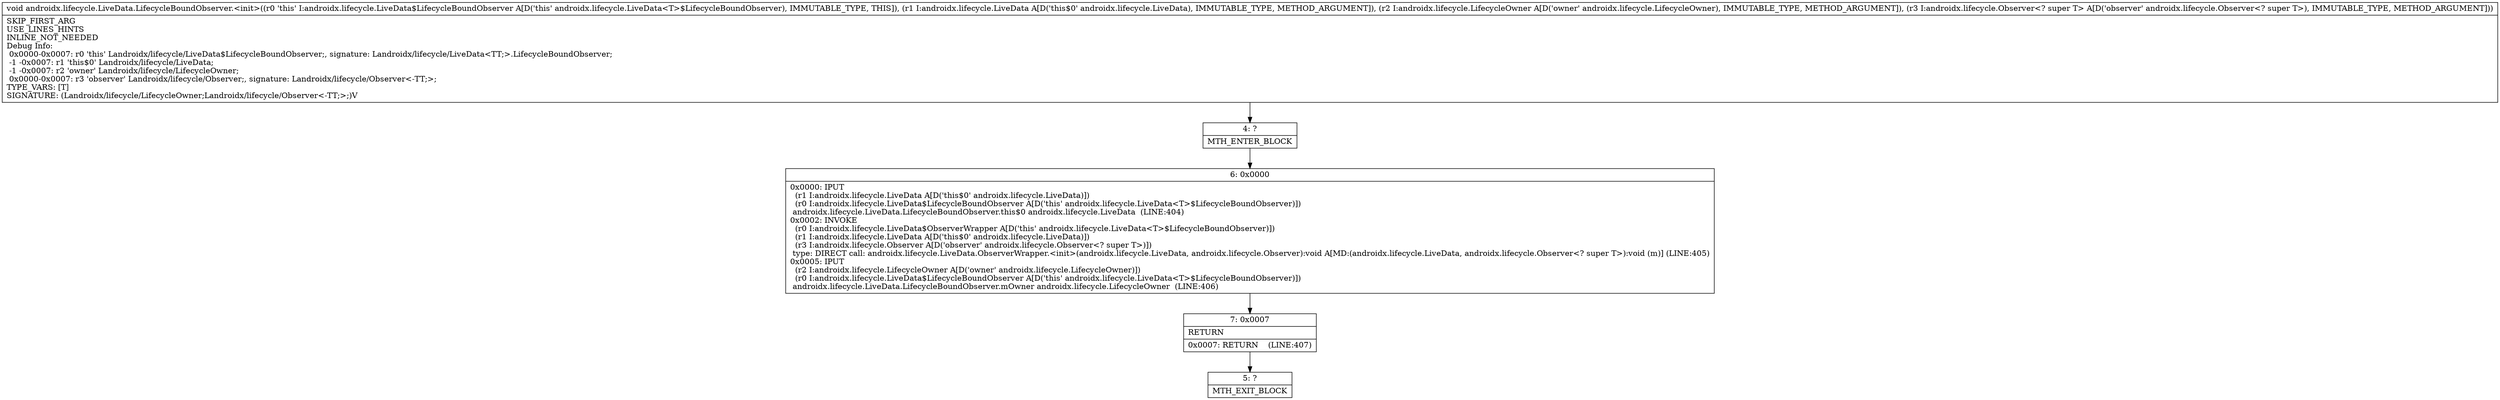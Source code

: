 digraph "CFG forandroidx.lifecycle.LiveData.LifecycleBoundObserver.\<init\>(Landroidx\/lifecycle\/LiveData;Landroidx\/lifecycle\/LifecycleOwner;Landroidx\/lifecycle\/Observer;)V" {
Node_4 [shape=record,label="{4\:\ ?|MTH_ENTER_BLOCK\l}"];
Node_6 [shape=record,label="{6\:\ 0x0000|0x0000: IPUT  \l  (r1 I:androidx.lifecycle.LiveData A[D('this$0' androidx.lifecycle.LiveData)])\l  (r0 I:androidx.lifecycle.LiveData$LifecycleBoundObserver A[D('this' androidx.lifecycle.LiveData\<T\>$LifecycleBoundObserver)])\l androidx.lifecycle.LiveData.LifecycleBoundObserver.this$0 androidx.lifecycle.LiveData  (LINE:404)\l0x0002: INVOKE  \l  (r0 I:androidx.lifecycle.LiveData$ObserverWrapper A[D('this' androidx.lifecycle.LiveData\<T\>$LifecycleBoundObserver)])\l  (r1 I:androidx.lifecycle.LiveData A[D('this$0' androidx.lifecycle.LiveData)])\l  (r3 I:androidx.lifecycle.Observer A[D('observer' androidx.lifecycle.Observer\<? super T\>)])\l type: DIRECT call: androidx.lifecycle.LiveData.ObserverWrapper.\<init\>(androidx.lifecycle.LiveData, androidx.lifecycle.Observer):void A[MD:(androidx.lifecycle.LiveData, androidx.lifecycle.Observer\<? super T\>):void (m)] (LINE:405)\l0x0005: IPUT  \l  (r2 I:androidx.lifecycle.LifecycleOwner A[D('owner' androidx.lifecycle.LifecycleOwner)])\l  (r0 I:androidx.lifecycle.LiveData$LifecycleBoundObserver A[D('this' androidx.lifecycle.LiveData\<T\>$LifecycleBoundObserver)])\l androidx.lifecycle.LiveData.LifecycleBoundObserver.mOwner androidx.lifecycle.LifecycleOwner  (LINE:406)\l}"];
Node_7 [shape=record,label="{7\:\ 0x0007|RETURN\l|0x0007: RETURN    (LINE:407)\l}"];
Node_5 [shape=record,label="{5\:\ ?|MTH_EXIT_BLOCK\l}"];
MethodNode[shape=record,label="{void androidx.lifecycle.LiveData.LifecycleBoundObserver.\<init\>((r0 'this' I:androidx.lifecycle.LiveData$LifecycleBoundObserver A[D('this' androidx.lifecycle.LiveData\<T\>$LifecycleBoundObserver), IMMUTABLE_TYPE, THIS]), (r1 I:androidx.lifecycle.LiveData A[D('this$0' androidx.lifecycle.LiveData), IMMUTABLE_TYPE, METHOD_ARGUMENT]), (r2 I:androidx.lifecycle.LifecycleOwner A[D('owner' androidx.lifecycle.LifecycleOwner), IMMUTABLE_TYPE, METHOD_ARGUMENT]), (r3 I:androidx.lifecycle.Observer\<? super T\> A[D('observer' androidx.lifecycle.Observer\<? super T\>), IMMUTABLE_TYPE, METHOD_ARGUMENT]))  | SKIP_FIRST_ARG\lUSE_LINES_HINTS\lINLINE_NOT_NEEDED\lDebug Info:\l  0x0000\-0x0007: r0 'this' Landroidx\/lifecycle\/LiveData$LifecycleBoundObserver;, signature: Landroidx\/lifecycle\/LiveData\<TT;\>.LifecycleBoundObserver;\l  \-1 \-0x0007: r1 'this$0' Landroidx\/lifecycle\/LiveData;\l  \-1 \-0x0007: r2 'owner' Landroidx\/lifecycle\/LifecycleOwner;\l  0x0000\-0x0007: r3 'observer' Landroidx\/lifecycle\/Observer;, signature: Landroidx\/lifecycle\/Observer\<\-TT;\>;\lTYPE_VARS: [T]\lSIGNATURE: (Landroidx\/lifecycle\/LifecycleOwner;Landroidx\/lifecycle\/Observer\<\-TT;\>;)V\l}"];
MethodNode -> Node_4;Node_4 -> Node_6;
Node_6 -> Node_7;
Node_7 -> Node_5;
}

